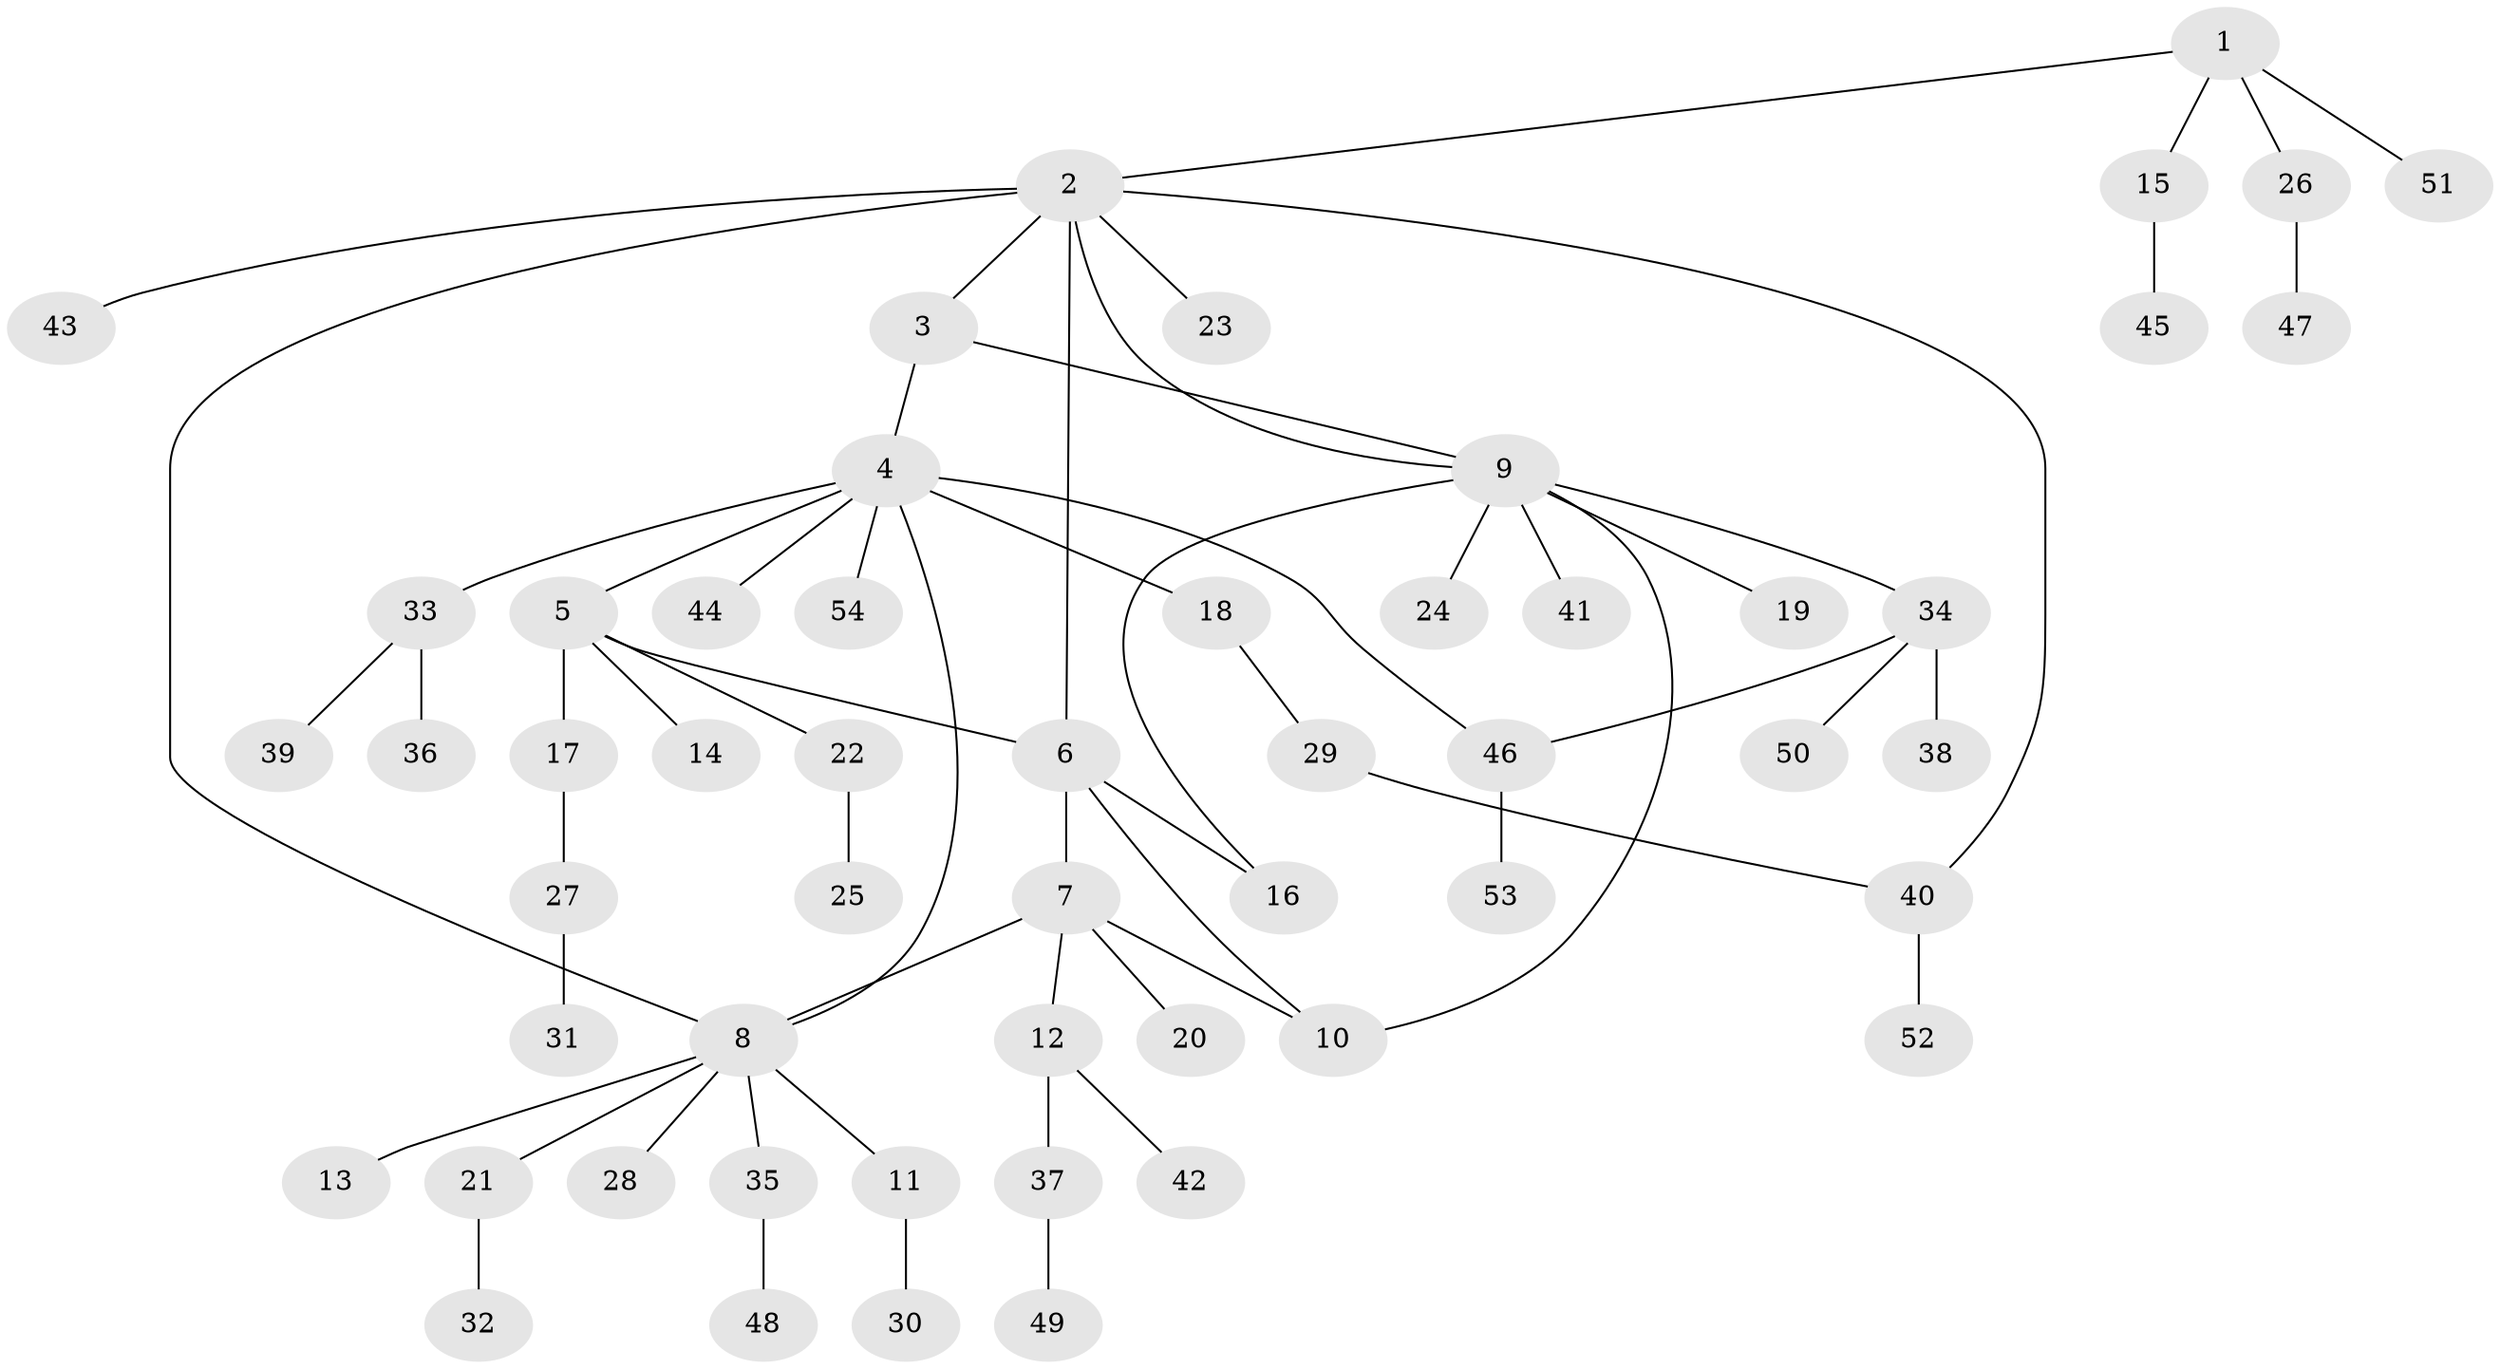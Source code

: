 // coarse degree distribution, {9: 0.047619047619047616, 1: 0.9047619047619048, 12: 0.047619047619047616}
// Generated by graph-tools (version 1.1) at 2025/58/03/04/25 21:58:28]
// undirected, 54 vertices, 62 edges
graph export_dot {
graph [start="1"]
  node [color=gray90,style=filled];
  1;
  2;
  3;
  4;
  5;
  6;
  7;
  8;
  9;
  10;
  11;
  12;
  13;
  14;
  15;
  16;
  17;
  18;
  19;
  20;
  21;
  22;
  23;
  24;
  25;
  26;
  27;
  28;
  29;
  30;
  31;
  32;
  33;
  34;
  35;
  36;
  37;
  38;
  39;
  40;
  41;
  42;
  43;
  44;
  45;
  46;
  47;
  48;
  49;
  50;
  51;
  52;
  53;
  54;
  1 -- 2;
  1 -- 15;
  1 -- 26;
  1 -- 51;
  2 -- 3;
  2 -- 6;
  2 -- 8;
  2 -- 9;
  2 -- 23;
  2 -- 40;
  2 -- 43;
  3 -- 4;
  3 -- 9;
  4 -- 5;
  4 -- 8;
  4 -- 18;
  4 -- 33;
  4 -- 44;
  4 -- 46;
  4 -- 54;
  5 -- 6;
  5 -- 14;
  5 -- 17;
  5 -- 22;
  6 -- 7;
  6 -- 10;
  6 -- 16;
  7 -- 8;
  7 -- 10;
  7 -- 12;
  7 -- 20;
  8 -- 11;
  8 -- 13;
  8 -- 21;
  8 -- 28;
  8 -- 35;
  9 -- 10;
  9 -- 16;
  9 -- 19;
  9 -- 24;
  9 -- 34;
  9 -- 41;
  11 -- 30;
  12 -- 37;
  12 -- 42;
  15 -- 45;
  17 -- 27;
  18 -- 29;
  21 -- 32;
  22 -- 25;
  26 -- 47;
  27 -- 31;
  29 -- 40;
  33 -- 36;
  33 -- 39;
  34 -- 38;
  34 -- 46;
  34 -- 50;
  35 -- 48;
  37 -- 49;
  40 -- 52;
  46 -- 53;
}
